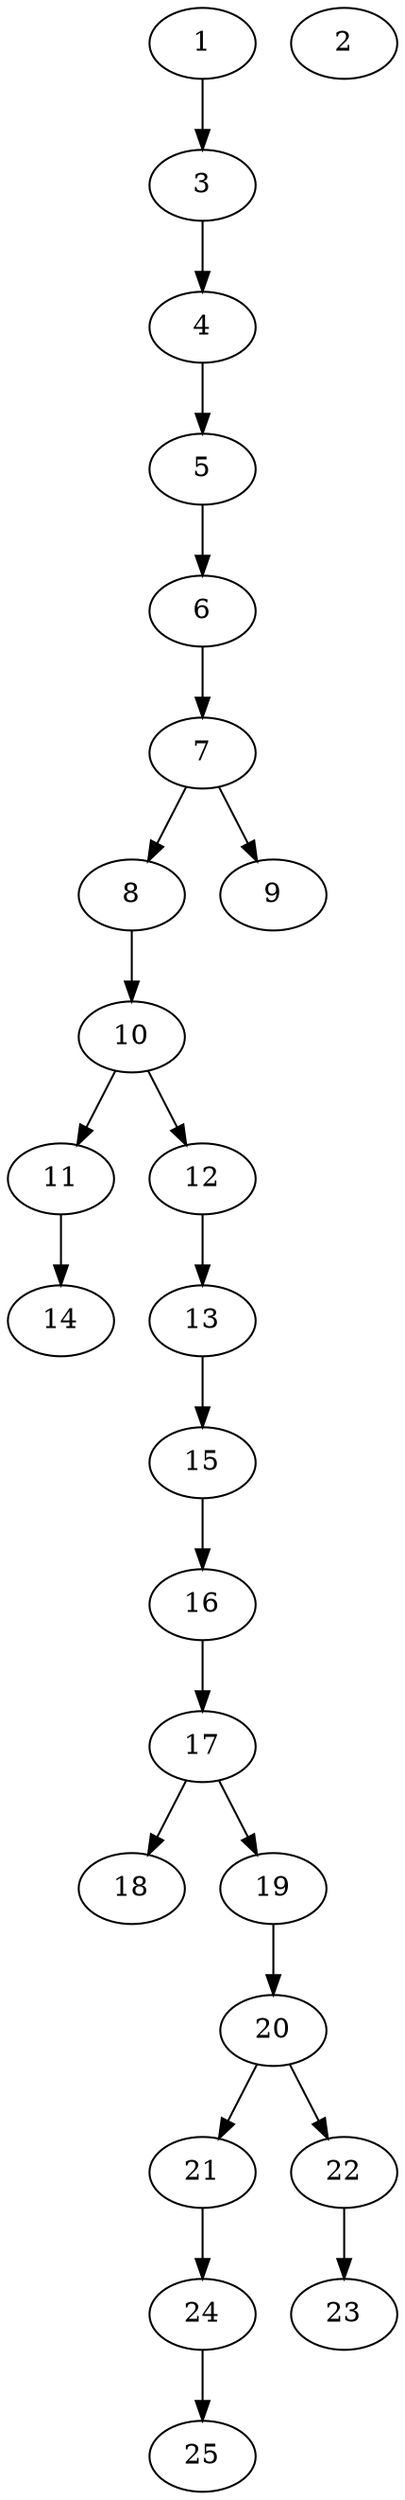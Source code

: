 // DAG automatically generated by daggen at Thu Oct  3 14:00:40 2019
// ./daggen --dot -n 25 --ccr 0.3 --fat 0.3 --regular 0.5 --density 0.5 --mindata 5242880 --maxdata 52428800 
digraph G {
  1 [size="78520320", alpha="0.12", expect_size="23556096"] 
  1 -> 3 [size ="23556096"]
  2 [size="102638933", alpha="0.09", expect_size="30791680"] 
  3 [size="146449067", alpha="0.11", expect_size="43934720"] 
  3 -> 4 [size ="43934720"]
  4 [size="166853973", alpha="0.01", expect_size="50056192"] 
  4 -> 5 [size ="50056192"]
  5 [size="115135147", alpha="0.05", expect_size="34540544"] 
  5 -> 6 [size ="34540544"]
  6 [size="153811627", alpha="0.07", expect_size="46143488"] 
  6 -> 7 [size ="46143488"]
  7 [size="67068587", alpha="0.10", expect_size="20120576"] 
  7 -> 8 [size ="20120576"]
  7 -> 9 [size ="20120576"]
  8 [size="149377707", alpha="0.13", expect_size="44813312"] 
  8 -> 10 [size ="44813312"]
  9 [size="33481387", alpha="0.11", expect_size="10044416"] 
  10 [size="90166613", alpha="0.05", expect_size="27049984"] 
  10 -> 11 [size ="27049984"]
  10 -> 12 [size ="27049984"]
  11 [size="68614827", alpha="0.15", expect_size="20584448"] 
  11 -> 14 [size ="20584448"]
  12 [size="162829653", alpha="0.19", expect_size="48848896"] 
  12 -> 13 [size ="48848896"]
  13 [size="75168427", alpha="0.02", expect_size="22550528"] 
  13 -> 15 [size ="22550528"]
  14 [size="165423787", alpha="0.04", expect_size="49627136"] 
  15 [size="17943893", alpha="0.03", expect_size="5383168"] 
  15 -> 16 [size ="5383168"]
  16 [size="59473920", alpha="0.11", expect_size="17842176"] 
  16 -> 17 [size ="17842176"]
  17 [size="114722133", alpha="0.16", expect_size="34416640"] 
  17 -> 18 [size ="34416640"]
  17 -> 19 [size ="34416640"]
  18 [size="36618240", alpha="0.14", expect_size="10985472"] 
  19 [size="140591787", alpha="0.16", expect_size="42177536"] 
  19 -> 20 [size ="42177536"]
  20 [size="72290987", alpha="0.16", expect_size="21687296"] 
  20 -> 21 [size ="21687296"]
  20 -> 22 [size ="21687296"]
  21 [size="111400960", alpha="0.03", expect_size="33420288"] 
  21 -> 24 [size ="33420288"]
  22 [size="69553493", alpha="0.02", expect_size="20866048"] 
  22 -> 23 [size ="20866048"]
  23 [size="58074453", alpha="0.16", expect_size="17422336"] 
  24 [size="72471893", alpha="0.10", expect_size="21741568"] 
  24 -> 25 [size ="21741568"]
  25 [size="106885120", alpha="0.16", expect_size="32065536"] 
}

